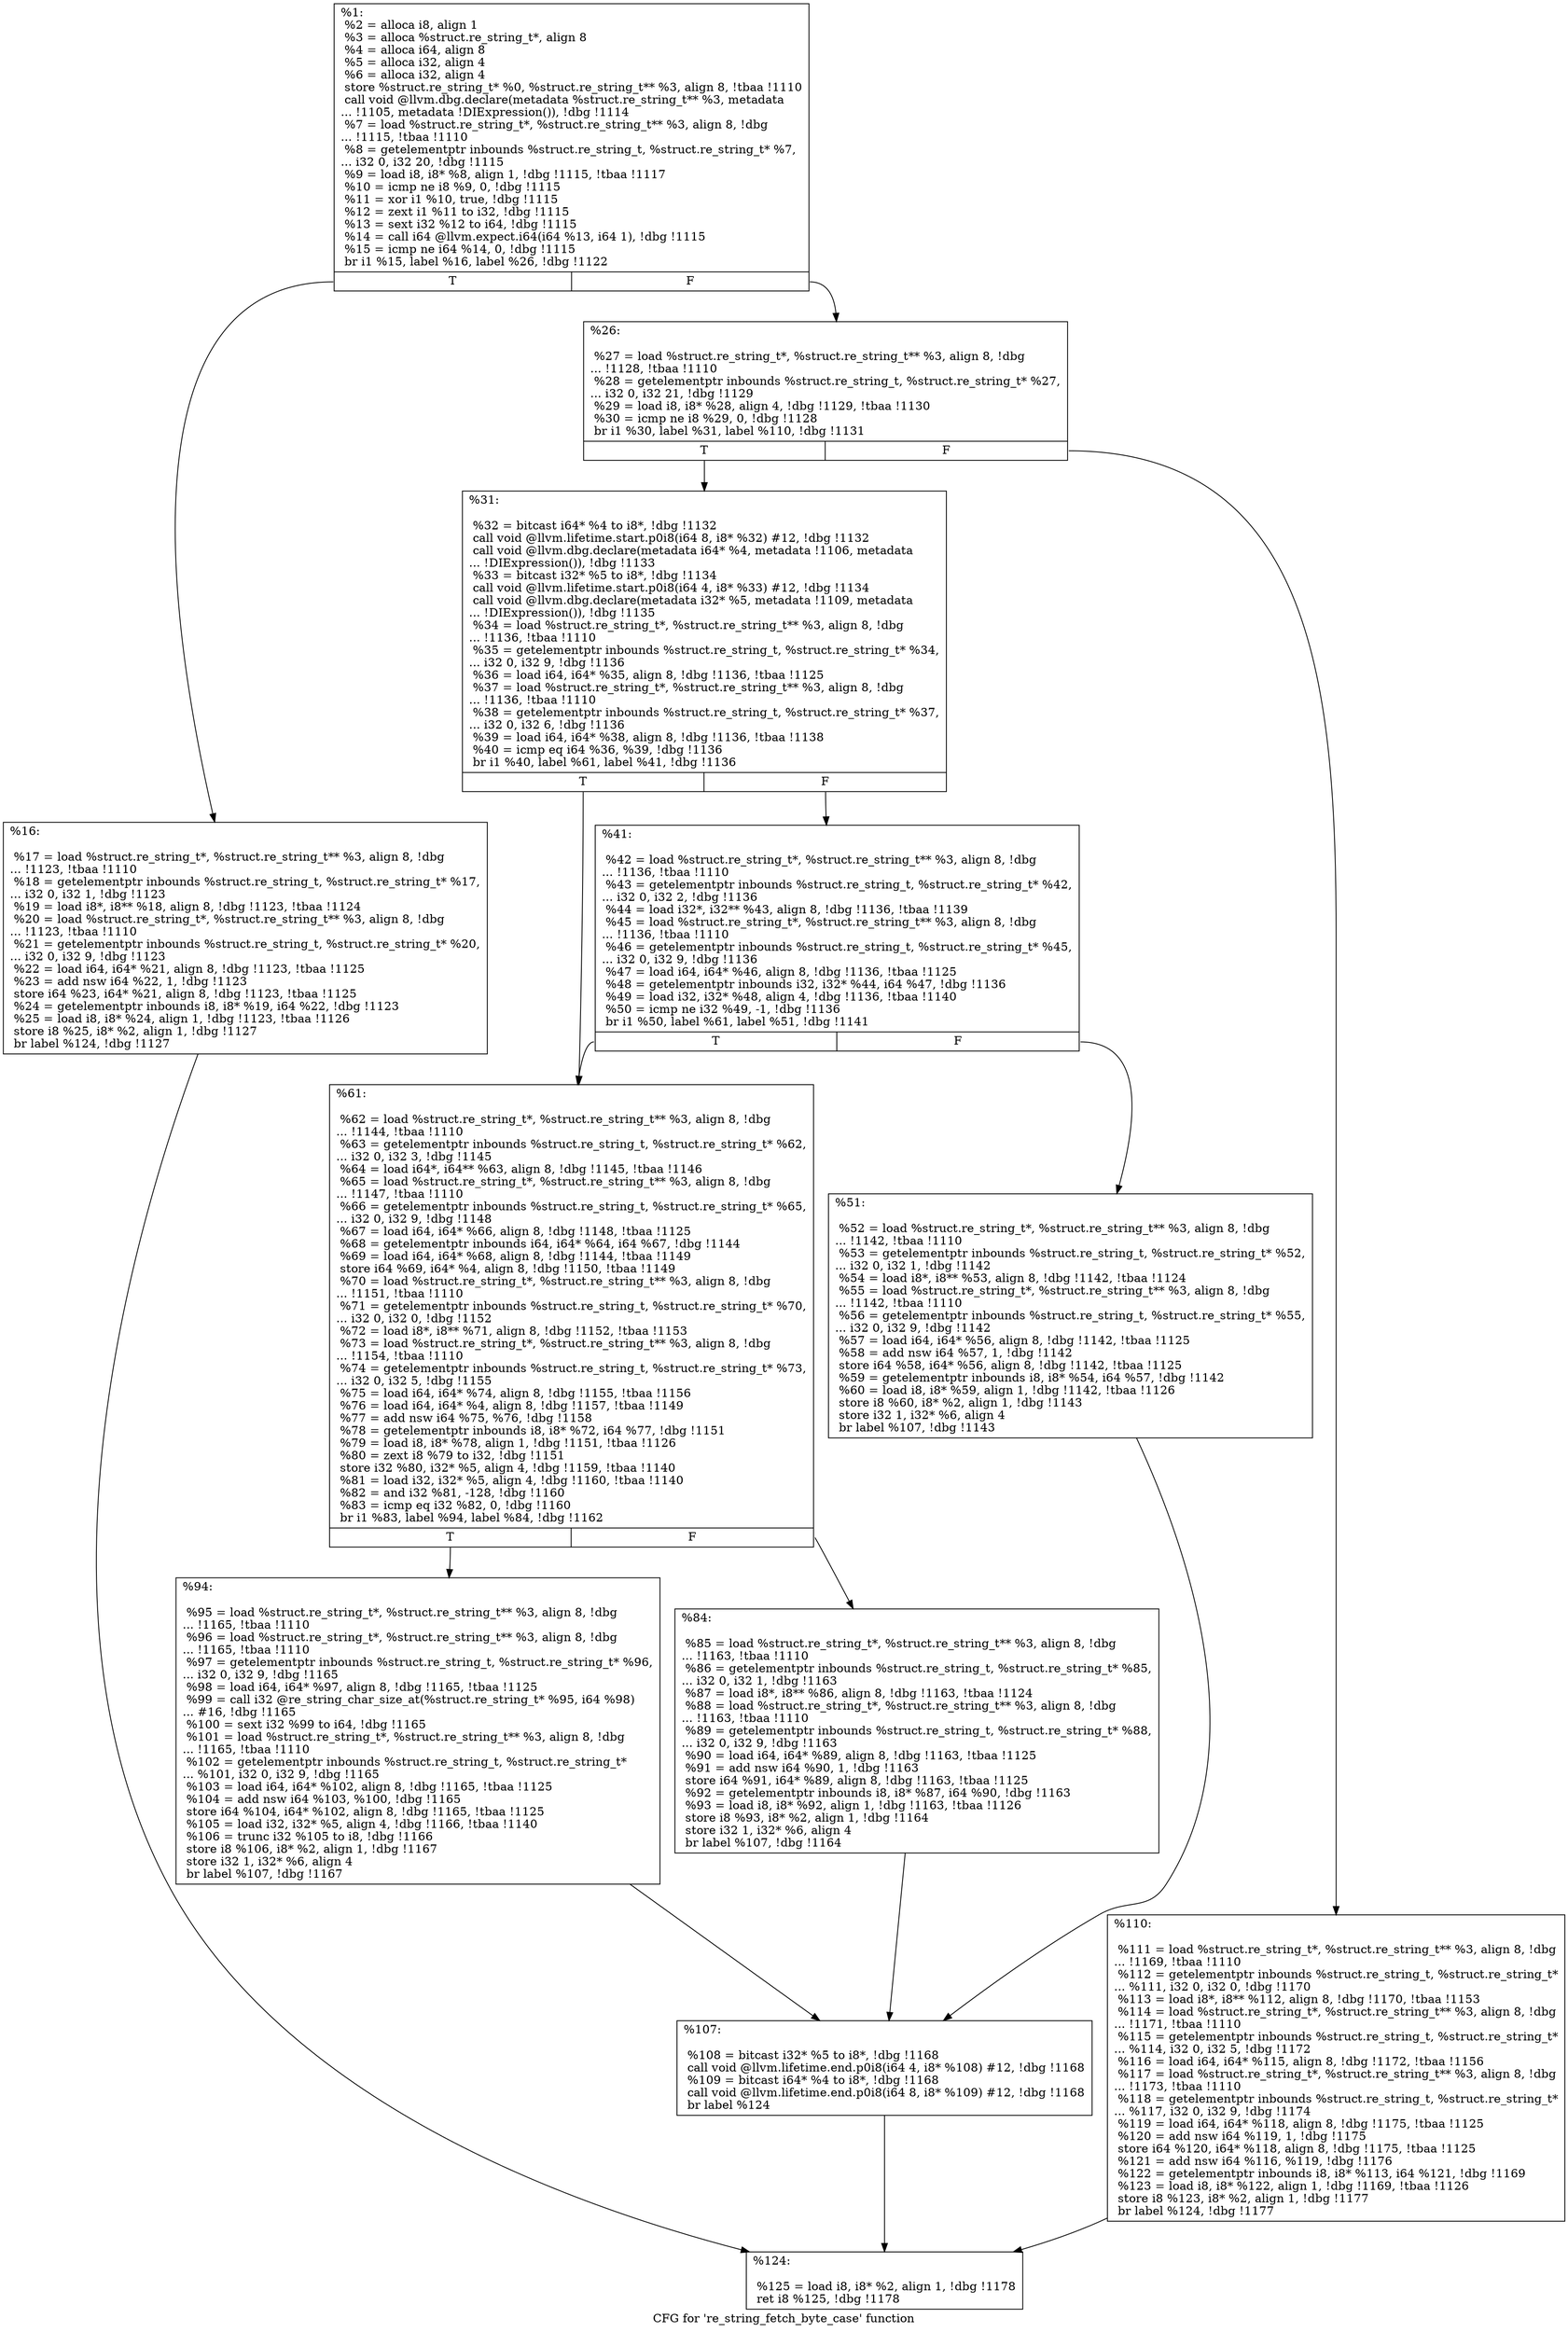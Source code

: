 digraph "CFG for 're_string_fetch_byte_case' function" {
	label="CFG for 're_string_fetch_byte_case' function";

	Node0xcba6d0 [shape=record,label="{%1:\l  %2 = alloca i8, align 1\l  %3 = alloca %struct.re_string_t*, align 8\l  %4 = alloca i64, align 8\l  %5 = alloca i32, align 4\l  %6 = alloca i32, align 4\l  store %struct.re_string_t* %0, %struct.re_string_t** %3, align 8, !tbaa !1110\l  call void @llvm.dbg.declare(metadata %struct.re_string_t** %3, metadata\l... !1105, metadata !DIExpression()), !dbg !1114\l  %7 = load %struct.re_string_t*, %struct.re_string_t** %3, align 8, !dbg\l... !1115, !tbaa !1110\l  %8 = getelementptr inbounds %struct.re_string_t, %struct.re_string_t* %7,\l... i32 0, i32 20, !dbg !1115\l  %9 = load i8, i8* %8, align 1, !dbg !1115, !tbaa !1117\l  %10 = icmp ne i8 %9, 0, !dbg !1115\l  %11 = xor i1 %10, true, !dbg !1115\l  %12 = zext i1 %11 to i32, !dbg !1115\l  %13 = sext i32 %12 to i64, !dbg !1115\l  %14 = call i64 @llvm.expect.i64(i64 %13, i64 1), !dbg !1115\l  %15 = icmp ne i64 %14, 0, !dbg !1115\l  br i1 %15, label %16, label %26, !dbg !1122\l|{<s0>T|<s1>F}}"];
	Node0xcba6d0:s0 -> Node0xcba7c0;
	Node0xcba6d0:s1 -> Node0xcba810;
	Node0xcba7c0 [shape=record,label="{%16:\l\l  %17 = load %struct.re_string_t*, %struct.re_string_t** %3, align 8, !dbg\l... !1123, !tbaa !1110\l  %18 = getelementptr inbounds %struct.re_string_t, %struct.re_string_t* %17,\l... i32 0, i32 1, !dbg !1123\l  %19 = load i8*, i8** %18, align 8, !dbg !1123, !tbaa !1124\l  %20 = load %struct.re_string_t*, %struct.re_string_t** %3, align 8, !dbg\l... !1123, !tbaa !1110\l  %21 = getelementptr inbounds %struct.re_string_t, %struct.re_string_t* %20,\l... i32 0, i32 9, !dbg !1123\l  %22 = load i64, i64* %21, align 8, !dbg !1123, !tbaa !1125\l  %23 = add nsw i64 %22, 1, !dbg !1123\l  store i64 %23, i64* %21, align 8, !dbg !1123, !tbaa !1125\l  %24 = getelementptr inbounds i8, i8* %19, i64 %22, !dbg !1123\l  %25 = load i8, i8* %24, align 1, !dbg !1123, !tbaa !1126\l  store i8 %25, i8* %2, align 1, !dbg !1127\l  br label %124, !dbg !1127\l}"];
	Node0xcba7c0 -> Node0xcbaae0;
	Node0xcba810 [shape=record,label="{%26:\l\l  %27 = load %struct.re_string_t*, %struct.re_string_t** %3, align 8, !dbg\l... !1128, !tbaa !1110\l  %28 = getelementptr inbounds %struct.re_string_t, %struct.re_string_t* %27,\l... i32 0, i32 21, !dbg !1129\l  %29 = load i8, i8* %28, align 4, !dbg !1129, !tbaa !1130\l  %30 = icmp ne i8 %29, 0, !dbg !1128\l  br i1 %30, label %31, label %110, !dbg !1131\l|{<s0>T|<s1>F}}"];
	Node0xcba810:s0 -> Node0xcba860;
	Node0xcba810:s1 -> Node0xcbaa90;
	Node0xcba860 [shape=record,label="{%31:\l\l  %32 = bitcast i64* %4 to i8*, !dbg !1132\l  call void @llvm.lifetime.start.p0i8(i64 8, i8* %32) #12, !dbg !1132\l  call void @llvm.dbg.declare(metadata i64* %4, metadata !1106, metadata\l... !DIExpression()), !dbg !1133\l  %33 = bitcast i32* %5 to i8*, !dbg !1134\l  call void @llvm.lifetime.start.p0i8(i64 4, i8* %33) #12, !dbg !1134\l  call void @llvm.dbg.declare(metadata i32* %5, metadata !1109, metadata\l... !DIExpression()), !dbg !1135\l  %34 = load %struct.re_string_t*, %struct.re_string_t** %3, align 8, !dbg\l... !1136, !tbaa !1110\l  %35 = getelementptr inbounds %struct.re_string_t, %struct.re_string_t* %34,\l... i32 0, i32 9, !dbg !1136\l  %36 = load i64, i64* %35, align 8, !dbg !1136, !tbaa !1125\l  %37 = load %struct.re_string_t*, %struct.re_string_t** %3, align 8, !dbg\l... !1136, !tbaa !1110\l  %38 = getelementptr inbounds %struct.re_string_t, %struct.re_string_t* %37,\l... i32 0, i32 6, !dbg !1136\l  %39 = load i64, i64* %38, align 8, !dbg !1136, !tbaa !1138\l  %40 = icmp eq i64 %36, %39, !dbg !1136\l  br i1 %40, label %61, label %41, !dbg !1136\l|{<s0>T|<s1>F}}"];
	Node0xcba860:s0 -> Node0xcba950;
	Node0xcba860:s1 -> Node0xcba8b0;
	Node0xcba8b0 [shape=record,label="{%41:\l\l  %42 = load %struct.re_string_t*, %struct.re_string_t** %3, align 8, !dbg\l... !1136, !tbaa !1110\l  %43 = getelementptr inbounds %struct.re_string_t, %struct.re_string_t* %42,\l... i32 0, i32 2, !dbg !1136\l  %44 = load i32*, i32** %43, align 8, !dbg !1136, !tbaa !1139\l  %45 = load %struct.re_string_t*, %struct.re_string_t** %3, align 8, !dbg\l... !1136, !tbaa !1110\l  %46 = getelementptr inbounds %struct.re_string_t, %struct.re_string_t* %45,\l... i32 0, i32 9, !dbg !1136\l  %47 = load i64, i64* %46, align 8, !dbg !1136, !tbaa !1125\l  %48 = getelementptr inbounds i32, i32* %44, i64 %47, !dbg !1136\l  %49 = load i32, i32* %48, align 4, !dbg !1136, !tbaa !1140\l  %50 = icmp ne i32 %49, -1, !dbg !1136\l  br i1 %50, label %61, label %51, !dbg !1141\l|{<s0>T|<s1>F}}"];
	Node0xcba8b0:s0 -> Node0xcba950;
	Node0xcba8b0:s1 -> Node0xcba900;
	Node0xcba900 [shape=record,label="{%51:\l\l  %52 = load %struct.re_string_t*, %struct.re_string_t** %3, align 8, !dbg\l... !1142, !tbaa !1110\l  %53 = getelementptr inbounds %struct.re_string_t, %struct.re_string_t* %52,\l... i32 0, i32 1, !dbg !1142\l  %54 = load i8*, i8** %53, align 8, !dbg !1142, !tbaa !1124\l  %55 = load %struct.re_string_t*, %struct.re_string_t** %3, align 8, !dbg\l... !1142, !tbaa !1110\l  %56 = getelementptr inbounds %struct.re_string_t, %struct.re_string_t* %55,\l... i32 0, i32 9, !dbg !1142\l  %57 = load i64, i64* %56, align 8, !dbg !1142, !tbaa !1125\l  %58 = add nsw i64 %57, 1, !dbg !1142\l  store i64 %58, i64* %56, align 8, !dbg !1142, !tbaa !1125\l  %59 = getelementptr inbounds i8, i8* %54, i64 %57, !dbg !1142\l  %60 = load i8, i8* %59, align 1, !dbg !1142, !tbaa !1126\l  store i8 %60, i8* %2, align 1, !dbg !1143\l  store i32 1, i32* %6, align 4\l  br label %107, !dbg !1143\l}"];
	Node0xcba900 -> Node0xcbaa40;
	Node0xcba950 [shape=record,label="{%61:\l\l  %62 = load %struct.re_string_t*, %struct.re_string_t** %3, align 8, !dbg\l... !1144, !tbaa !1110\l  %63 = getelementptr inbounds %struct.re_string_t, %struct.re_string_t* %62,\l... i32 0, i32 3, !dbg !1145\l  %64 = load i64*, i64** %63, align 8, !dbg !1145, !tbaa !1146\l  %65 = load %struct.re_string_t*, %struct.re_string_t** %3, align 8, !dbg\l... !1147, !tbaa !1110\l  %66 = getelementptr inbounds %struct.re_string_t, %struct.re_string_t* %65,\l... i32 0, i32 9, !dbg !1148\l  %67 = load i64, i64* %66, align 8, !dbg !1148, !tbaa !1125\l  %68 = getelementptr inbounds i64, i64* %64, i64 %67, !dbg !1144\l  %69 = load i64, i64* %68, align 8, !dbg !1144, !tbaa !1149\l  store i64 %69, i64* %4, align 8, !dbg !1150, !tbaa !1149\l  %70 = load %struct.re_string_t*, %struct.re_string_t** %3, align 8, !dbg\l... !1151, !tbaa !1110\l  %71 = getelementptr inbounds %struct.re_string_t, %struct.re_string_t* %70,\l... i32 0, i32 0, !dbg !1152\l  %72 = load i8*, i8** %71, align 8, !dbg !1152, !tbaa !1153\l  %73 = load %struct.re_string_t*, %struct.re_string_t** %3, align 8, !dbg\l... !1154, !tbaa !1110\l  %74 = getelementptr inbounds %struct.re_string_t, %struct.re_string_t* %73,\l... i32 0, i32 5, !dbg !1155\l  %75 = load i64, i64* %74, align 8, !dbg !1155, !tbaa !1156\l  %76 = load i64, i64* %4, align 8, !dbg !1157, !tbaa !1149\l  %77 = add nsw i64 %75, %76, !dbg !1158\l  %78 = getelementptr inbounds i8, i8* %72, i64 %77, !dbg !1151\l  %79 = load i8, i8* %78, align 1, !dbg !1151, !tbaa !1126\l  %80 = zext i8 %79 to i32, !dbg !1151\l  store i32 %80, i32* %5, align 4, !dbg !1159, !tbaa !1140\l  %81 = load i32, i32* %5, align 4, !dbg !1160, !tbaa !1140\l  %82 = and i32 %81, -128, !dbg !1160\l  %83 = icmp eq i32 %82, 0, !dbg !1160\l  br i1 %83, label %94, label %84, !dbg !1162\l|{<s0>T|<s1>F}}"];
	Node0xcba950:s0 -> Node0xcba9f0;
	Node0xcba950:s1 -> Node0xcba9a0;
	Node0xcba9a0 [shape=record,label="{%84:\l\l  %85 = load %struct.re_string_t*, %struct.re_string_t** %3, align 8, !dbg\l... !1163, !tbaa !1110\l  %86 = getelementptr inbounds %struct.re_string_t, %struct.re_string_t* %85,\l... i32 0, i32 1, !dbg !1163\l  %87 = load i8*, i8** %86, align 8, !dbg !1163, !tbaa !1124\l  %88 = load %struct.re_string_t*, %struct.re_string_t** %3, align 8, !dbg\l... !1163, !tbaa !1110\l  %89 = getelementptr inbounds %struct.re_string_t, %struct.re_string_t* %88,\l... i32 0, i32 9, !dbg !1163\l  %90 = load i64, i64* %89, align 8, !dbg !1163, !tbaa !1125\l  %91 = add nsw i64 %90, 1, !dbg !1163\l  store i64 %91, i64* %89, align 8, !dbg !1163, !tbaa !1125\l  %92 = getelementptr inbounds i8, i8* %87, i64 %90, !dbg !1163\l  %93 = load i8, i8* %92, align 1, !dbg !1163, !tbaa !1126\l  store i8 %93, i8* %2, align 1, !dbg !1164\l  store i32 1, i32* %6, align 4\l  br label %107, !dbg !1164\l}"];
	Node0xcba9a0 -> Node0xcbaa40;
	Node0xcba9f0 [shape=record,label="{%94:\l\l  %95 = load %struct.re_string_t*, %struct.re_string_t** %3, align 8, !dbg\l... !1165, !tbaa !1110\l  %96 = load %struct.re_string_t*, %struct.re_string_t** %3, align 8, !dbg\l... !1165, !tbaa !1110\l  %97 = getelementptr inbounds %struct.re_string_t, %struct.re_string_t* %96,\l... i32 0, i32 9, !dbg !1165\l  %98 = load i64, i64* %97, align 8, !dbg !1165, !tbaa !1125\l  %99 = call i32 @re_string_char_size_at(%struct.re_string_t* %95, i64 %98)\l... #16, !dbg !1165\l  %100 = sext i32 %99 to i64, !dbg !1165\l  %101 = load %struct.re_string_t*, %struct.re_string_t** %3, align 8, !dbg\l... !1165, !tbaa !1110\l  %102 = getelementptr inbounds %struct.re_string_t, %struct.re_string_t*\l... %101, i32 0, i32 9, !dbg !1165\l  %103 = load i64, i64* %102, align 8, !dbg !1165, !tbaa !1125\l  %104 = add nsw i64 %103, %100, !dbg !1165\l  store i64 %104, i64* %102, align 8, !dbg !1165, !tbaa !1125\l  %105 = load i32, i32* %5, align 4, !dbg !1166, !tbaa !1140\l  %106 = trunc i32 %105 to i8, !dbg !1166\l  store i8 %106, i8* %2, align 1, !dbg !1167\l  store i32 1, i32* %6, align 4\l  br label %107, !dbg !1167\l}"];
	Node0xcba9f0 -> Node0xcbaa40;
	Node0xcbaa40 [shape=record,label="{%107:\l\l  %108 = bitcast i32* %5 to i8*, !dbg !1168\l  call void @llvm.lifetime.end.p0i8(i64 4, i8* %108) #12, !dbg !1168\l  %109 = bitcast i64* %4 to i8*, !dbg !1168\l  call void @llvm.lifetime.end.p0i8(i64 8, i8* %109) #12, !dbg !1168\l  br label %124\l}"];
	Node0xcbaa40 -> Node0xcbaae0;
	Node0xcbaa90 [shape=record,label="{%110:\l\l  %111 = load %struct.re_string_t*, %struct.re_string_t** %3, align 8, !dbg\l... !1169, !tbaa !1110\l  %112 = getelementptr inbounds %struct.re_string_t, %struct.re_string_t*\l... %111, i32 0, i32 0, !dbg !1170\l  %113 = load i8*, i8** %112, align 8, !dbg !1170, !tbaa !1153\l  %114 = load %struct.re_string_t*, %struct.re_string_t** %3, align 8, !dbg\l... !1171, !tbaa !1110\l  %115 = getelementptr inbounds %struct.re_string_t, %struct.re_string_t*\l... %114, i32 0, i32 5, !dbg !1172\l  %116 = load i64, i64* %115, align 8, !dbg !1172, !tbaa !1156\l  %117 = load %struct.re_string_t*, %struct.re_string_t** %3, align 8, !dbg\l... !1173, !tbaa !1110\l  %118 = getelementptr inbounds %struct.re_string_t, %struct.re_string_t*\l... %117, i32 0, i32 9, !dbg !1174\l  %119 = load i64, i64* %118, align 8, !dbg !1175, !tbaa !1125\l  %120 = add nsw i64 %119, 1, !dbg !1175\l  store i64 %120, i64* %118, align 8, !dbg !1175, !tbaa !1125\l  %121 = add nsw i64 %116, %119, !dbg !1176\l  %122 = getelementptr inbounds i8, i8* %113, i64 %121, !dbg !1169\l  %123 = load i8, i8* %122, align 1, !dbg !1169, !tbaa !1126\l  store i8 %123, i8* %2, align 1, !dbg !1177\l  br label %124, !dbg !1177\l}"];
	Node0xcbaa90 -> Node0xcbaae0;
	Node0xcbaae0 [shape=record,label="{%124:\l\l  %125 = load i8, i8* %2, align 1, !dbg !1178\l  ret i8 %125, !dbg !1178\l}"];
}
